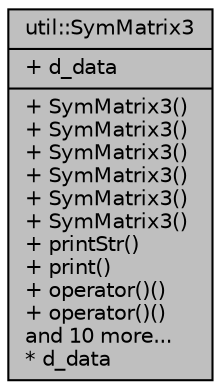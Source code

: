 digraph "util::SymMatrix3"
{
  edge [fontname="Helvetica",fontsize="10",labelfontname="Helvetica",labelfontsize="10"];
  node [fontname="Helvetica",fontsize="10",shape=record];
  Node1 [label="{util::SymMatrix3\n|+ d_data\l|+ SymMatrix3()\l+ SymMatrix3()\l+ SymMatrix3()\l+ SymMatrix3()\l+ SymMatrix3()\l+ SymMatrix3()\l+ printStr()\l+ print()\l+ operator()()\l+ operator()()\land 10 more...\l* d_data\l}",height=0.2,width=0.4,color="black", fillcolor="grey75", style="filled", fontcolor="black"];
}
